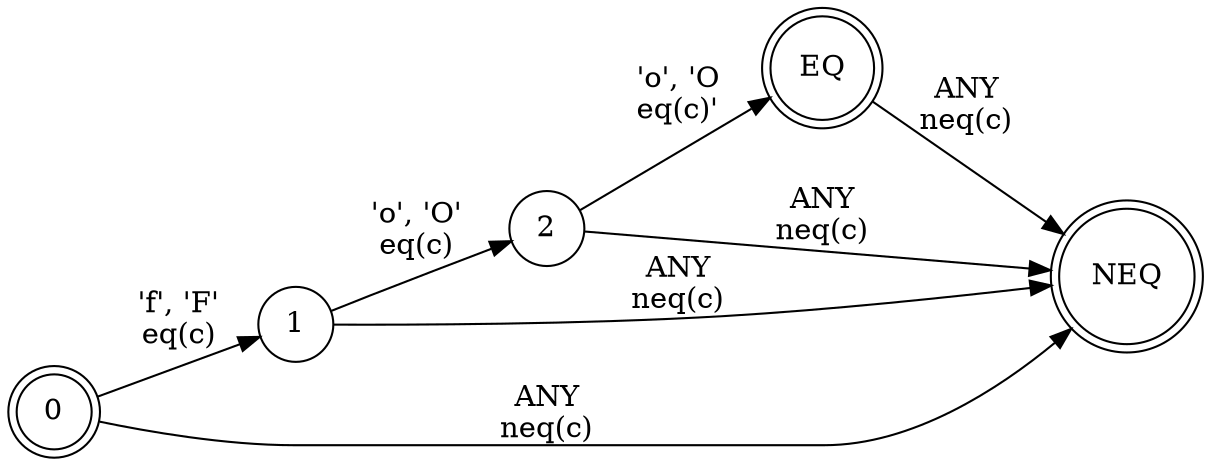 digraph g {
    rankdir=LR;
    size= "8.27,11.69";

    node       [shape = circle];

    S0         [label = "0", shape = doublecircle];
    S1         [label = "1"];
    S2         [label = "2"];
    EQ         [label = "EQ", shape = doublecircle];
    NEQ        [label = "NEQ", shape = doublecircle];

    S0 -> S1   [label= "'f', 'F'\neq(c)"];
    S0 -> NEQ  [label="ANY\nneq(c)"];
    S1 -> S2   [label= "'o', 'O'\neq(c)"];
    S1 -> NEQ  [label="ANY\nneq(c)"];
    S2 -> EQ   [label= "'o', 'O\neq(c)'"];
    S2 -> NEQ  [label="ANY\nneq(c)"];
    EQ -> NEQ  [label= "ANY\nneq(c)"];
}
